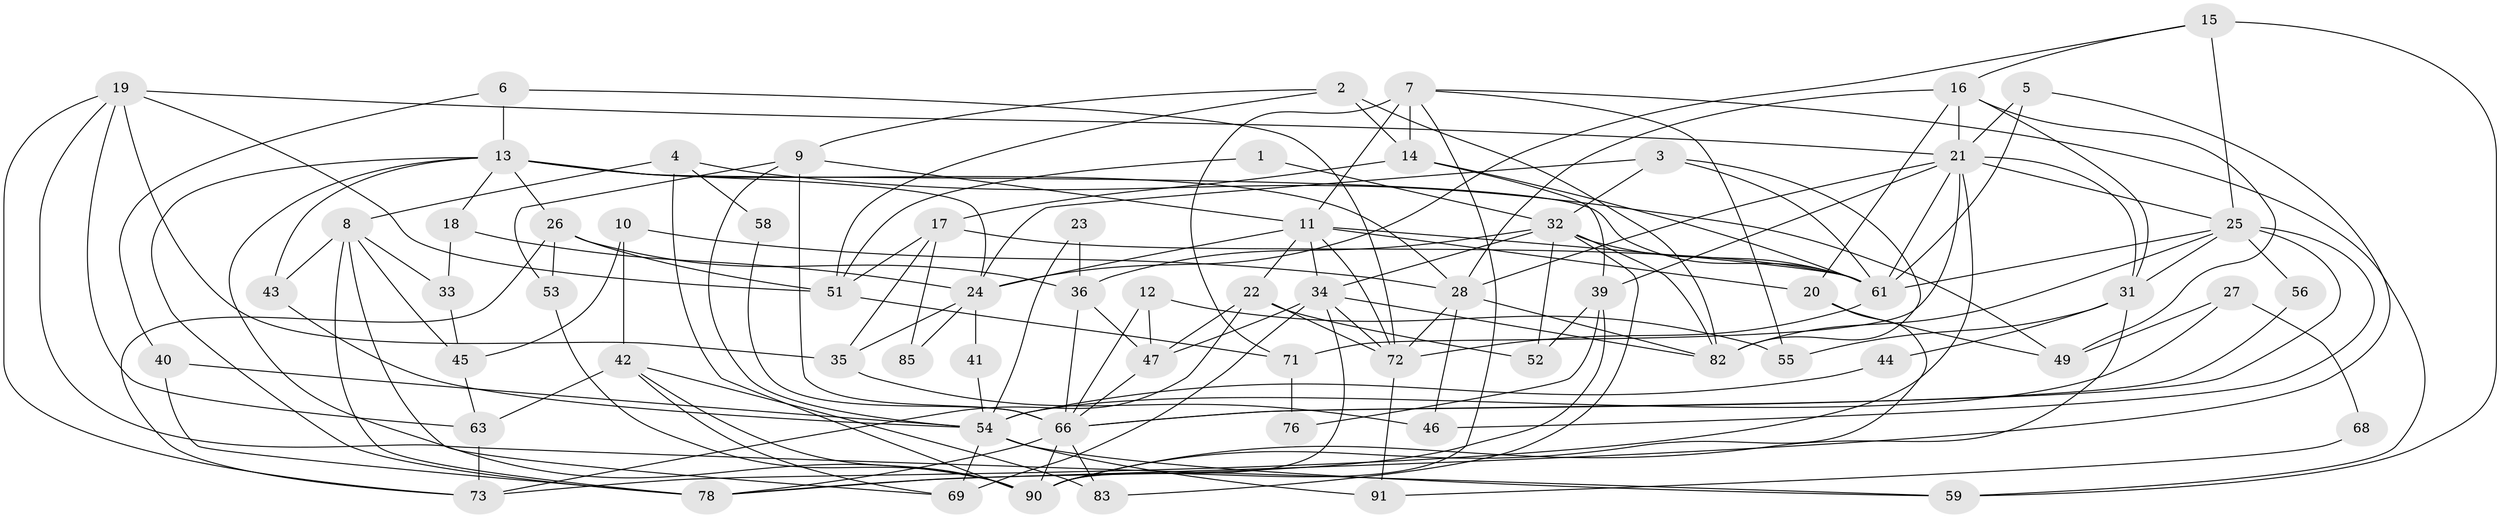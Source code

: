 // original degree distribution, {2: 0.14, 4: 0.25, 5: 0.17, 3: 0.28, 6: 0.13, 9: 0.02, 7: 0.01}
// Generated by graph-tools (version 1.1) at 2025/38/02/21/25 10:38:59]
// undirected, 67 vertices, 160 edges
graph export_dot {
graph [start="1"]
  node [color=gray90,style=filled];
  1;
  2 [super="+97"];
  3;
  4;
  5;
  6;
  7 [super="+30"];
  8 [super="+95"];
  9 [super="+89"];
  10;
  11 [super="+99"];
  12 [super="+50"];
  13 [super="+80"];
  14 [super="+84"];
  15 [super="+62"];
  16;
  17 [super="+38"];
  18;
  19 [super="+65"];
  20 [super="+37"];
  21 [super="+29"];
  22 [super="+74"];
  23;
  24 [super="+70"];
  25 [super="+67"];
  26 [super="+48"];
  27;
  28 [super="+94"];
  31;
  32 [super="+87"];
  33;
  34 [super="+96"];
  35;
  36 [super="+60"];
  39;
  40;
  41;
  42 [super="+75"];
  43;
  44;
  45;
  46;
  47 [super="+79"];
  49;
  51 [super="+57"];
  52 [super="+88"];
  53;
  54 [super="+64"];
  55;
  56;
  58;
  59 [super="+92"];
  61 [super="+77"];
  63;
  66 [super="+86"];
  68;
  69;
  71 [super="+93"];
  72 [super="+81"];
  73;
  76;
  78;
  82 [super="+98"];
  83;
  85;
  90 [super="+100"];
  91;
  1 -- 51;
  1 -- 32;
  2 -- 82 [weight=2];
  2 -- 51;
  2 -- 14;
  2 -- 9;
  3 -- 32;
  3 -- 24;
  3 -- 82;
  3 -- 61;
  4 -- 8 [weight=2];
  4 -- 49;
  4 -- 58;
  4 -- 90;
  5 -- 78;
  5 -- 61;
  5 -- 21;
  6 -- 13;
  6 -- 40;
  6 -- 72;
  7 -- 71;
  7 -- 55;
  7 -- 11;
  7 -- 90;
  7 -- 59;
  7 -- 14;
  8 -- 43;
  8 -- 78;
  8 -- 33;
  8 -- 69;
  8 -- 45;
  9 -- 11;
  9 -- 66;
  9 -- 53;
  9 -- 54;
  10 -- 42;
  10 -- 45;
  10 -- 28;
  11 -- 22;
  11 -- 24;
  11 -- 61;
  11 -- 72;
  11 -- 20;
  11 -- 34;
  12 -- 66;
  12 -- 55;
  12 -- 47;
  13 -- 78;
  13 -- 61;
  13 -- 43;
  13 -- 90;
  13 -- 18;
  13 -- 24;
  13 -- 26;
  13 -- 28;
  14 -- 39;
  14 -- 17;
  14 -- 61;
  15 -- 25;
  15 -- 24;
  15 -- 16;
  15 -- 59;
  16 -- 20;
  16 -- 31;
  16 -- 49;
  16 -- 21;
  16 -- 28;
  17 -- 61;
  17 -- 35;
  17 -- 85;
  17 -- 51;
  18 -- 24;
  18 -- 33;
  19 -- 63;
  19 -- 59;
  19 -- 73;
  19 -- 35;
  19 -- 21;
  19 -- 51;
  20 -- 90;
  20 -- 49;
  21 -- 25;
  21 -- 39;
  21 -- 71;
  21 -- 73;
  21 -- 61;
  21 -- 31;
  21 -- 28;
  22 -- 47;
  22 -- 72;
  22 -- 73;
  22 -- 52;
  23 -- 54;
  23 -- 36;
  24 -- 35;
  24 -- 41;
  24 -- 85;
  25 -- 31;
  25 -- 46;
  25 -- 61;
  25 -- 56;
  25 -- 66;
  25 -- 82;
  26 -- 73;
  26 -- 36;
  26 -- 53;
  26 -- 51;
  27 -- 49;
  27 -- 68;
  27 -- 54;
  28 -- 82;
  28 -- 72;
  28 -- 46;
  31 -- 44;
  31 -- 55;
  31 -- 90;
  32 -- 83;
  32 -- 52;
  32 -- 61;
  32 -- 34;
  32 -- 82;
  32 -- 36;
  33 -- 45;
  34 -- 47;
  34 -- 69;
  34 -- 82;
  34 -- 72;
  34 -- 90;
  35 -- 46;
  36 -- 47 [weight=2];
  36 -- 66 [weight=2];
  39 -- 78;
  39 -- 76;
  39 -- 52;
  40 -- 78;
  40 -- 54;
  41 -- 54;
  42 -- 63;
  42 -- 83;
  42 -- 90;
  42 -- 69;
  43 -- 54;
  44 -- 54;
  45 -- 63;
  47 -- 66;
  51 -- 71 [weight=2];
  53 -- 90;
  54 -- 69;
  54 -- 91;
  54 -- 59;
  56 -- 66;
  58 -- 66;
  61 -- 72;
  63 -- 73;
  66 -- 78;
  66 -- 83;
  66 -- 90;
  68 -- 91;
  71 -- 76;
  72 -- 91;
}
